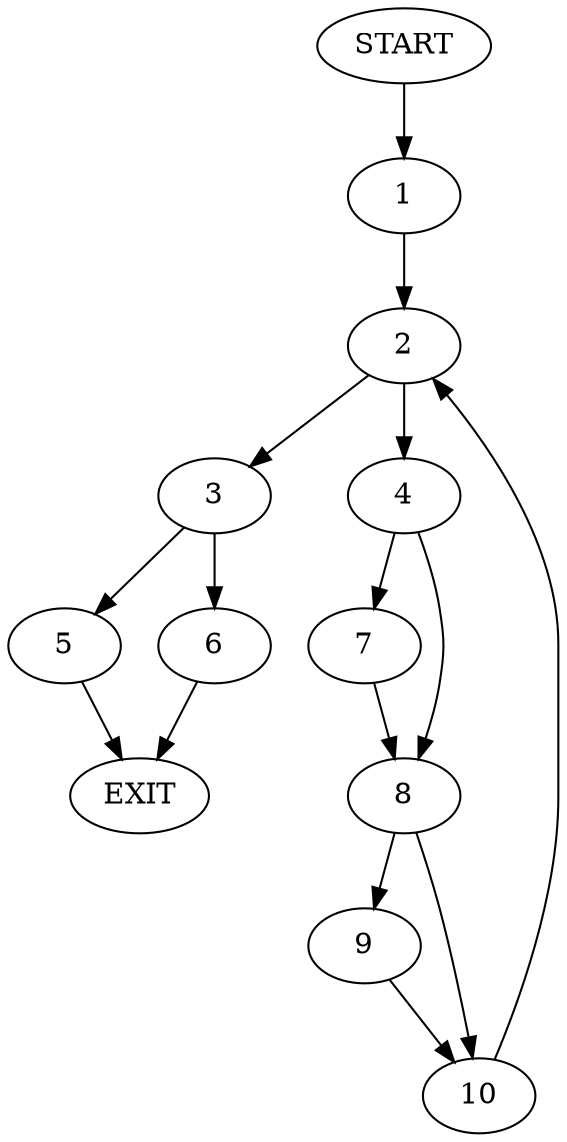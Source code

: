digraph {
0 [label="START"]
11 [label="EXIT"]
0 -> 1
1 -> 2
2 -> 3
2 -> 4
3 -> 5
3 -> 6
4 -> 7
4 -> 8
7 -> 8
8 -> 9
8 -> 10
9 -> 10
10 -> 2
6 -> 11
5 -> 11
}
